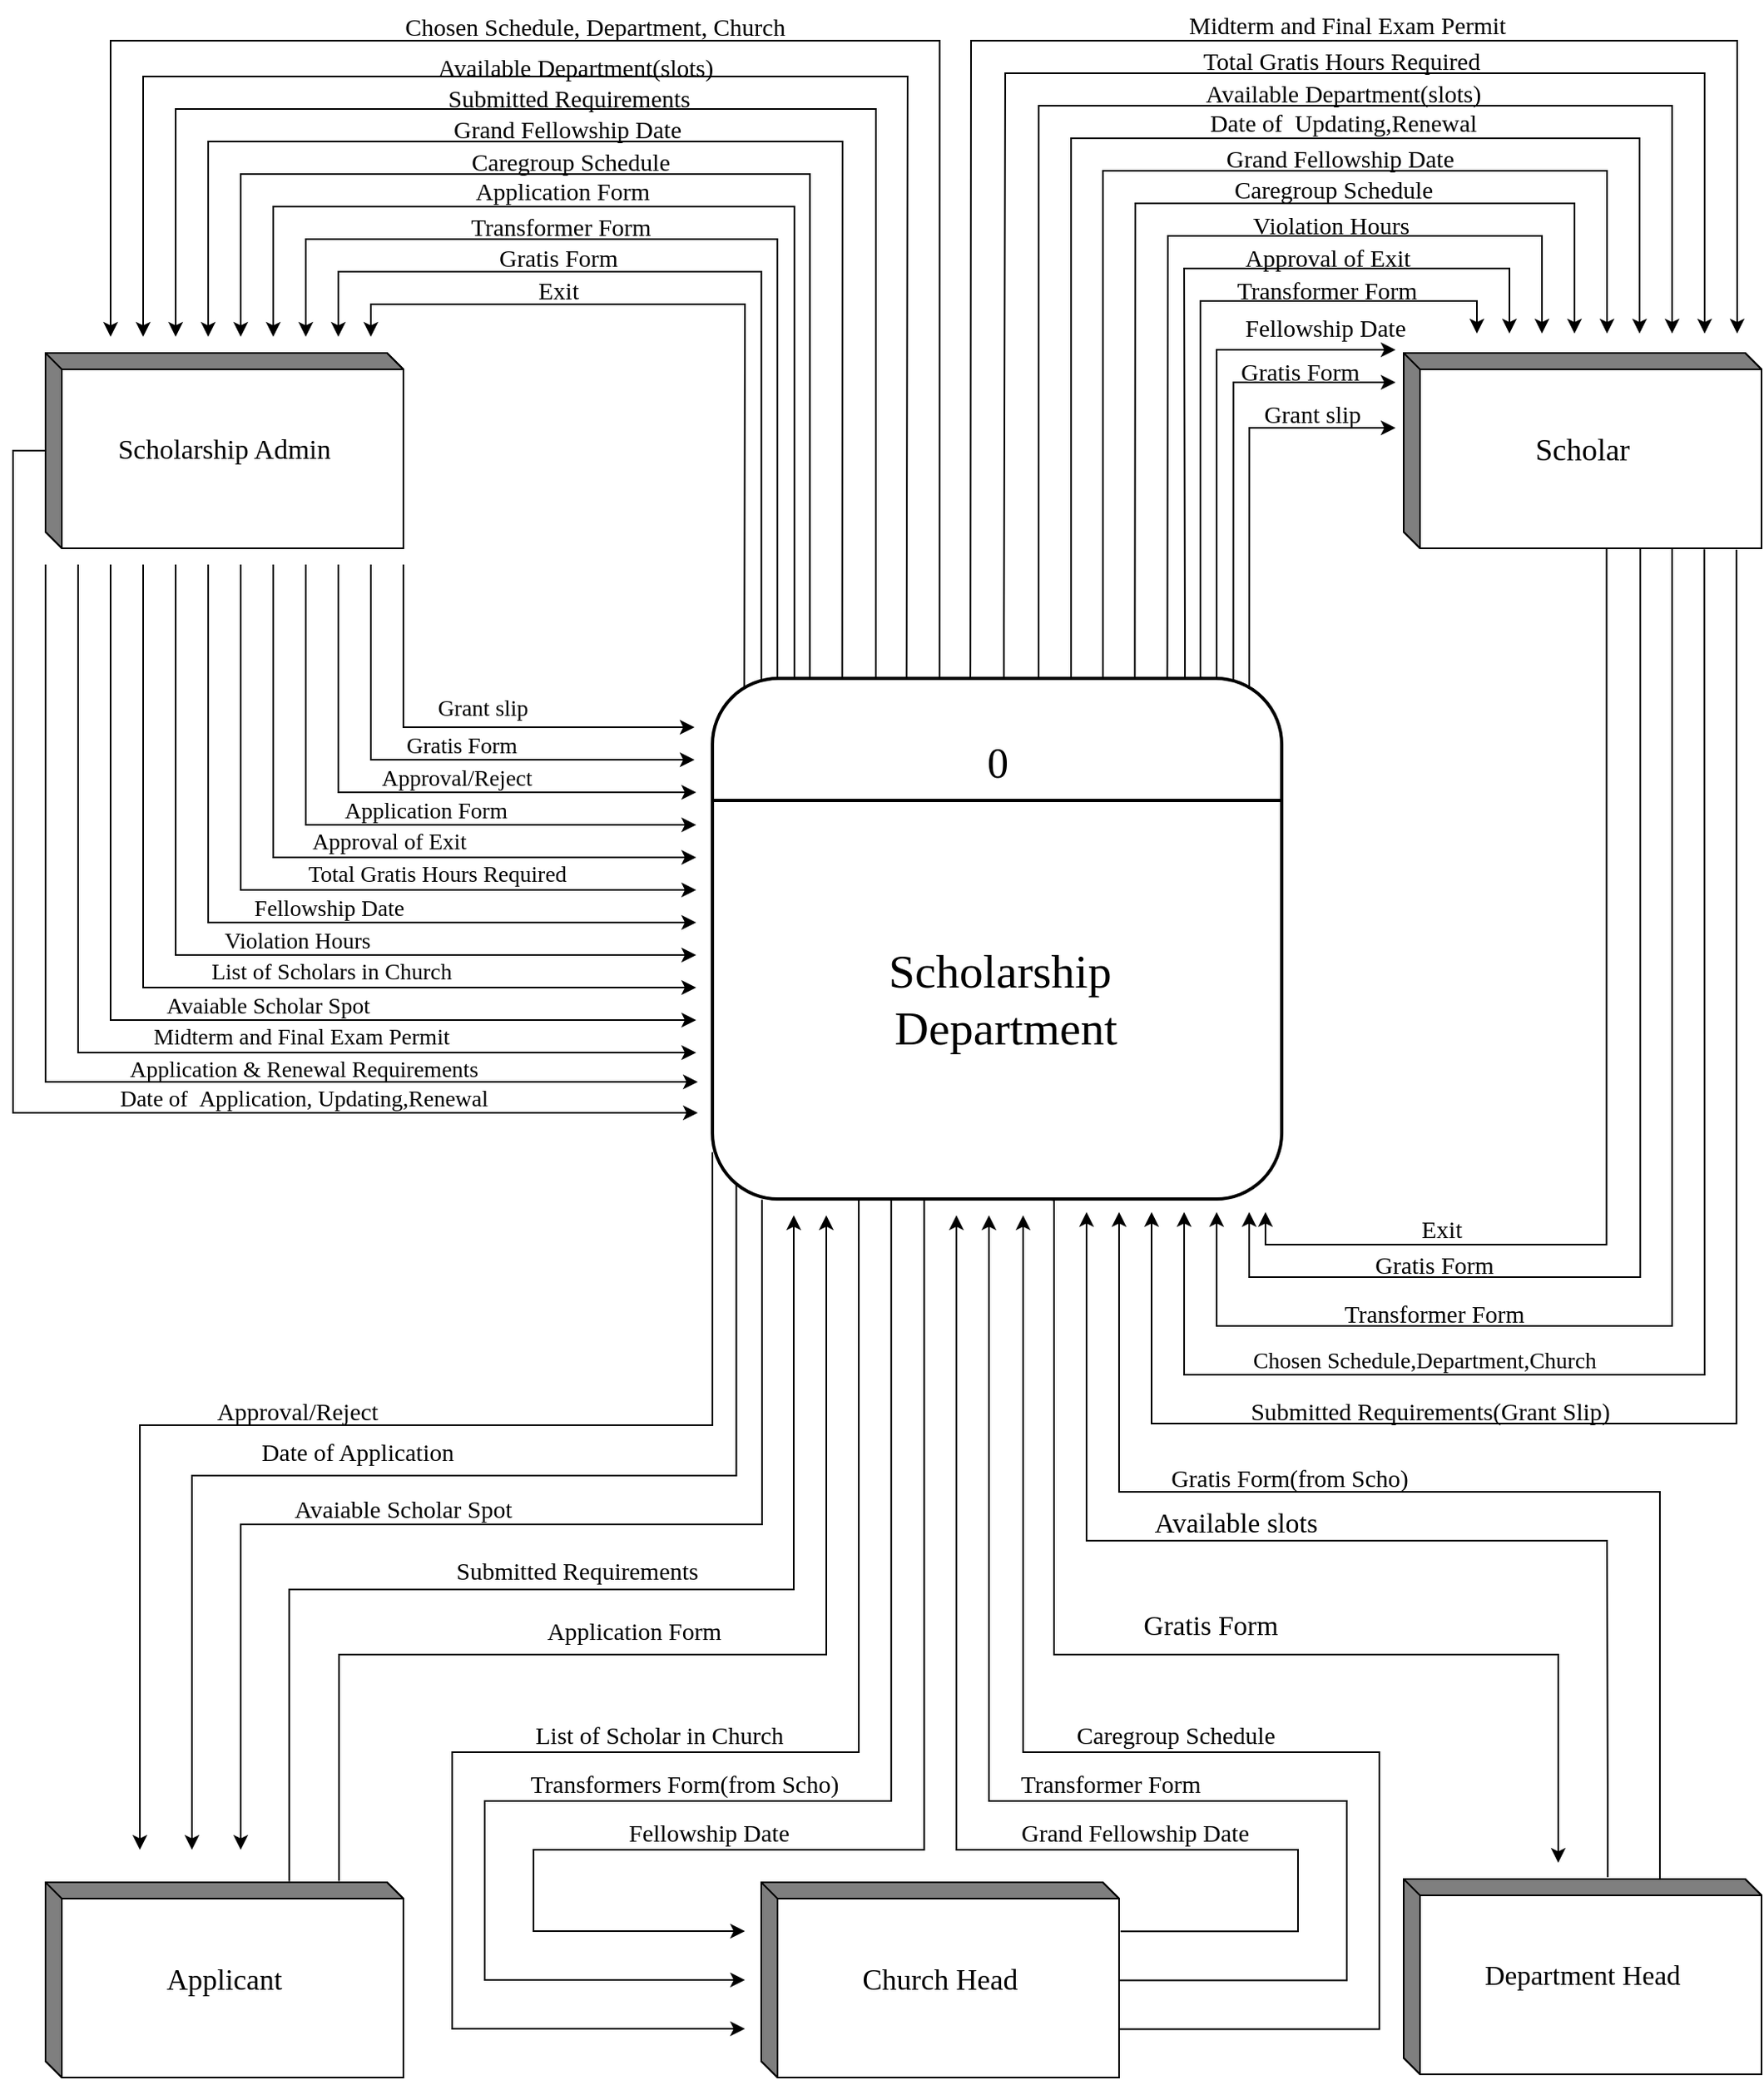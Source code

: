 <mxfile version="27.0.2">
  <diagram name="Page-1" id="X2NANwzeCgB477n49Xk3">
    <mxGraphModel dx="4074" dy="2254" grid="1" gridSize="10" guides="1" tooltips="1" connect="1" arrows="1" fold="1" page="1" pageScale="1" pageWidth="1100" pageHeight="1700" math="0" shadow="0">
      <root>
        <mxCell id="0" />
        <mxCell id="1" parent="0" />
        <mxCell id="cpZvpaiMkGfKeW16TDsk-1" style="edgeStyle=orthogonalEdgeStyle;rounded=0;orthogonalLoop=1;jettySize=auto;html=1;fontFamily=Lucida Console;fontSize=15;" edge="1" parent="1">
          <mxGeometry relative="1" as="geometry">
            <mxPoint x="200" y="512" as="sourcePoint" />
            <mxPoint x="440" y="672" as="targetPoint" />
            <Array as="points">
              <mxPoint x="200" y="512" />
              <mxPoint x="200" y="672" />
            </Array>
          </mxGeometry>
        </mxCell>
        <mxCell id="cpZvpaiMkGfKeW16TDsk-2" style="edgeStyle=orthogonalEdgeStyle;rounded=0;orthogonalLoop=1;jettySize=auto;html=1;fontFamily=Lucida Console;fontSize=15;" edge="1" parent="1">
          <mxGeometry relative="1" as="geometry">
            <mxPoint x="180" y="512" as="sourcePoint" />
            <mxPoint x="440" y="692" as="targetPoint" />
            <Array as="points">
              <mxPoint x="180" y="512" />
              <mxPoint x="180" y="692" />
            </Array>
          </mxGeometry>
        </mxCell>
        <mxCell id="cpZvpaiMkGfKeW16TDsk-3" style="edgeStyle=orthogonalEdgeStyle;rounded=0;orthogonalLoop=1;jettySize=auto;html=1;fontFamily=Lucida Console;fontSize=15;" edge="1" parent="1">
          <mxGeometry relative="1" as="geometry">
            <mxPoint x="440" y="712" as="targetPoint" />
            <mxPoint x="160" y="512" as="sourcePoint" />
            <Array as="points">
              <mxPoint x="160" y="512" />
              <mxPoint x="160" y="712" />
            </Array>
          </mxGeometry>
        </mxCell>
        <mxCell id="JOxilnPETZQHRf7ONT-L-1" value="&lt;font style=&quot;font-size: 17px;&quot;&gt;Scholarship Admin&lt;/font&gt;" style="html=1;dashed=0;whiteSpace=wrap;shape=mxgraph.dfd.externalEntity;fontFamily=Lucida Console;fontSize=15;" parent="1" vertex="1">
          <mxGeometry x="40" y="382" width="220" height="120" as="geometry" />
        </mxCell>
        <mxCell id="cpZvpaiMkGfKeW16TDsk-21" style="edgeStyle=orthogonalEdgeStyle;rounded=0;orthogonalLoop=1;jettySize=auto;html=1;exitX=0.056;exitY=0.024;exitDx=0;exitDy=0;fontFamily=Lucida Console;fontSize=15;exitPerimeter=0;" edge="1" parent="1" source="cpZvpaiMkGfKeW16TDsk-128">
          <mxGeometry relative="1" as="geometry">
            <mxPoint x="240" y="372" as="targetPoint" />
            <mxPoint x="480.36" y="606.232" as="sourcePoint" />
            <Array as="points">
              <mxPoint x="470" y="582" />
              <mxPoint x="470" y="582" />
              <mxPoint x="470" y="352" />
              <mxPoint x="240" y="352" />
            </Array>
          </mxGeometry>
        </mxCell>
        <mxCell id="cpZvpaiMkGfKeW16TDsk-96" style="edgeStyle=orthogonalEdgeStyle;rounded=0;orthogonalLoop=1;jettySize=auto;html=1;fontFamily=Lucida Console;fontSize=15;exitX=0.943;exitY=0.025;exitDx=0;exitDy=0;exitPerimeter=0;" edge="1" parent="1" source="cpZvpaiMkGfKeW16TDsk-128">
          <mxGeometry relative="1" as="geometry">
            <mxPoint x="870" y="428" as="targetPoint" />
            <mxPoint x="780" y="560" as="sourcePoint" />
            <Array as="points">
              <mxPoint x="780" y="428" />
            </Array>
          </mxGeometry>
        </mxCell>
        <mxCell id="cpZvpaiMkGfKeW16TDsk-110" style="edgeStyle=orthogonalEdgeStyle;rounded=0;orthogonalLoop=1;jettySize=auto;html=1;fontFamily=Lucida Console;fontSize=15;exitX=0.661;exitY=1;exitDx=0;exitDy=0;exitPerimeter=0;" edge="1" parent="1" source="JOxilnPETZQHRf7ONT-L-7">
          <mxGeometry relative="1" as="geometry">
            <mxPoint x="780" y="910" as="targetPoint" />
            <mxPoint x="1020" y="510" as="sourcePoint" />
            <Array as="points">
              <mxPoint x="1020" y="950" />
              <mxPoint x="780" y="950" />
            </Array>
          </mxGeometry>
        </mxCell>
        <mxCell id="JOxilnPETZQHRf7ONT-L-7" value="&lt;font style=&quot;font-size: 19px;&quot;&gt;Scholar&lt;/font&gt;" style="html=1;dashed=0;whiteSpace=wrap;shape=mxgraph.dfd.externalEntity;fontFamily=Lucida Console;fontSize=15;" parent="1" vertex="1">
          <mxGeometry x="875" y="382" width="220" height="120" as="geometry" />
        </mxCell>
        <mxCell id="cpZvpaiMkGfKeW16TDsk-94" style="edgeStyle=orthogonalEdgeStyle;rounded=0;orthogonalLoop=1;jettySize=auto;html=1;fontFamily=Lucida Console;fontSize=15;exitX=0.57;exitY=-0.009;exitDx=0;exitDy=0;exitPerimeter=0;" edge="1" parent="1" source="JOxilnPETZQHRf7ONT-L-8">
          <mxGeometry relative="1" as="geometry">
            <mxPoint x="680" y="910" as="targetPoint" />
            <mxPoint x="960" y="1262" as="sourcePoint" />
            <Array as="points">
              <mxPoint x="1000" y="1262" />
              <mxPoint x="1000" y="1262" />
              <mxPoint x="1000" y="1112" />
              <mxPoint x="680" y="1112" />
            </Array>
          </mxGeometry>
        </mxCell>
        <mxCell id="JOxilnPETZQHRf7ONT-L-8" value="&lt;font style=&quot;font-size: 17px;&quot;&gt;Department&amp;nbsp;&lt;span style=&quot;background-color: transparent; color: light-dark(rgb(0, 0, 0), rgb(255, 255, 255));&quot;&gt;Head&lt;/span&gt;&lt;/font&gt;" style="html=1;dashed=0;whiteSpace=wrap;shape=mxgraph.dfd.externalEntity;fontFamily=Lucida Console;fontSize=15;" parent="1" vertex="1">
          <mxGeometry x="875" y="1320" width="220" height="120" as="geometry" />
        </mxCell>
        <mxCell id="cpZvpaiMkGfKeW16TDsk-40" style="edgeStyle=orthogonalEdgeStyle;rounded=0;orthogonalLoop=1;jettySize=auto;html=1;fontFamily=Lucida Console;fontSize=15;exitX=1.004;exitY=0.251;exitDx=0;exitDy=0;exitPerimeter=0;" edge="1" parent="1" source="JOxilnPETZQHRf7ONT-L-9">
          <mxGeometry relative="1" as="geometry">
            <mxPoint x="600" y="912" as="targetPoint" />
            <mxPoint x="720" y="1352" as="sourcePoint" />
            <Array as="points">
              <mxPoint x="810" y="1352" />
              <mxPoint x="810" y="1302" />
              <mxPoint x="600" y="1302" />
            </Array>
          </mxGeometry>
        </mxCell>
        <mxCell id="JOxilnPETZQHRf7ONT-L-9" value="&lt;font style=&quot;font-size: 18px;&quot;&gt;Church Head&lt;/font&gt;" style="html=1;dashed=0;whiteSpace=wrap;shape=mxgraph.dfd.externalEntity;fontFamily=Lucida Console;fontSize=15;" parent="1" vertex="1">
          <mxGeometry x="480" y="1322" width="220" height="120" as="geometry" />
        </mxCell>
        <mxCell id="cpZvpaiMkGfKeW16TDsk-26" style="edgeStyle=orthogonalEdgeStyle;rounded=0;orthogonalLoop=1;jettySize=auto;html=1;fontFamily=Lucida Console;fontSize=15;exitX=0.681;exitY=-0.005;exitDx=0;exitDy=0;exitPerimeter=0;" edge="1" parent="1" source="JOxilnPETZQHRf7ONT-L-10">
          <mxGeometry relative="1" as="geometry">
            <mxPoint x="500" y="912" as="targetPoint" />
            <mxPoint x="190" y="1302" as="sourcePoint" />
            <Array as="points">
              <mxPoint x="190" y="1142" />
              <mxPoint x="500" y="1142" />
            </Array>
          </mxGeometry>
        </mxCell>
        <mxCell id="JOxilnPETZQHRf7ONT-L-10" value="&lt;font style=&quot;font-size: 18px;&quot;&gt;Applicant&lt;/font&gt;" style="html=1;dashed=0;whiteSpace=wrap;shape=mxgraph.dfd.externalEntity;fontFamily=Lucida Console;fontSize=15;" parent="1" vertex="1">
          <mxGeometry x="40" y="1322" width="220" height="120" as="geometry" />
        </mxCell>
        <mxCell id="cpZvpaiMkGfKeW16TDsk-6" style="edgeStyle=orthogonalEdgeStyle;rounded=0;orthogonalLoop=1;jettySize=auto;html=1;fontFamily=Lucida Console;fontSize=15;" edge="1" parent="1">
          <mxGeometry relative="1" as="geometry">
            <mxPoint x="440" y="732" as="targetPoint" />
            <mxPoint x="140" y="512" as="sourcePoint" />
            <Array as="points">
              <mxPoint x="140" y="732" />
            </Array>
          </mxGeometry>
        </mxCell>
        <mxCell id="cpZvpaiMkGfKeW16TDsk-7" style="edgeStyle=orthogonalEdgeStyle;rounded=0;orthogonalLoop=1;jettySize=auto;html=1;fontFamily=Lucida Console;fontSize=15;" edge="1" parent="1">
          <mxGeometry relative="1" as="geometry">
            <mxPoint x="440" y="752" as="targetPoint" />
            <mxPoint x="120" y="512" as="sourcePoint" />
            <Array as="points">
              <mxPoint x="120" y="752" />
            </Array>
          </mxGeometry>
        </mxCell>
        <mxCell id="cpZvpaiMkGfKeW16TDsk-8" style="edgeStyle=orthogonalEdgeStyle;rounded=0;orthogonalLoop=1;jettySize=auto;html=1;fontFamily=Lucida Console;fontSize=15;" edge="1" parent="1">
          <mxGeometry relative="1" as="geometry">
            <mxPoint x="440" y="772" as="targetPoint" />
            <mxPoint x="100" y="512" as="sourcePoint" />
            <Array as="points">
              <mxPoint x="100" y="772" />
            </Array>
          </mxGeometry>
        </mxCell>
        <mxCell id="cpZvpaiMkGfKeW16TDsk-9" style="edgeStyle=orthogonalEdgeStyle;rounded=0;orthogonalLoop=1;jettySize=auto;html=1;fontFamily=Lucida Console;fontSize=15;" edge="1" parent="1">
          <mxGeometry relative="1" as="geometry">
            <mxPoint x="440" y="792" as="targetPoint" />
            <mxPoint x="80" y="512" as="sourcePoint" />
            <Array as="points">
              <mxPoint x="80" y="792" />
            </Array>
          </mxGeometry>
        </mxCell>
        <mxCell id="cpZvpaiMkGfKeW16TDsk-10" style="edgeStyle=orthogonalEdgeStyle;rounded=0;orthogonalLoop=1;jettySize=auto;html=1;fontFamily=Lucida Console;fontSize=15;" edge="1" parent="1">
          <mxGeometry relative="1" as="geometry">
            <mxPoint x="440" y="812" as="targetPoint" />
            <mxPoint x="60" y="512" as="sourcePoint" />
            <Array as="points">
              <mxPoint x="60" y="812" />
            </Array>
          </mxGeometry>
        </mxCell>
        <mxCell id="cpZvpaiMkGfKeW16TDsk-11" value="Avaiable Scholar Spot" style="text;html=1;align=center;verticalAlign=middle;whiteSpace=wrap;rounded=0;fontFamily=Lucida Console;fontSize=14;" vertex="1" parent="1">
          <mxGeometry x="72" y="769" width="210" height="30" as="geometry" />
        </mxCell>
        <mxCell id="cpZvpaiMkGfKeW16TDsk-12" value="Application Form" style="text;html=1;align=center;verticalAlign=middle;whiteSpace=wrap;rounded=0;fontFamily=Lucida Console;fontSize=14;" vertex="1" parent="1">
          <mxGeometry x="194" y="649" width="160" height="30" as="geometry" />
        </mxCell>
        <mxCell id="cpZvpaiMkGfKeW16TDsk-13" value="&lt;span class=&quot;_fadeIn_m1hgl_8&quot;&gt;Application &amp;amp; &lt;/span&gt;&lt;span class=&quot;_fadeIn_m1hgl_8&quot;&gt;Renewal &lt;/span&gt;&lt;span class=&quot;_fadeIn_m1hgl_8&quot;&gt;Requirements&lt;/span&gt;" style="text;html=1;align=center;verticalAlign=middle;whiteSpace=wrap;rounded=0;fontFamily=Lucida Console;fontSize=14;" vertex="1" parent="1">
          <mxGeometry x="44" y="808" width="310" height="30" as="geometry" />
        </mxCell>
        <mxCell id="cpZvpaiMkGfKeW16TDsk-14" value="&lt;span class=&quot;_fadeIn_m1hgl_8&quot;&gt;Total Gratis&amp;nbsp;&lt;/span&gt;&lt;span class=&quot;_fadeIn_m1hgl_8&quot;&gt;Hours &lt;/span&gt;&lt;span class=&quot;_fadeIn_m1hgl_8&quot;&gt;Required&lt;/span&gt;" style="text;html=1;align=center;verticalAlign=middle;whiteSpace=wrap;rounded=0;fontFamily=Lucida Console;fontSize=14;" vertex="1" parent="1">
          <mxGeometry x="136" y="688" width="290" height="30" as="geometry" />
        </mxCell>
        <mxCell id="cpZvpaiMkGfKeW16TDsk-15" value="Grant slip" style="text;html=1;align=center;verticalAlign=middle;whiteSpace=wrap;rounded=0;fontFamily=Lucida Console;fontSize=14;" vertex="1" parent="1">
          <mxGeometry x="254" y="586" width="110" height="30" as="geometry" />
        </mxCell>
        <mxCell id="cpZvpaiMkGfKeW16TDsk-16" value="Date of&amp;nbsp;&amp;nbsp;Application, Updating,Renewal" style="text;html=1;align=center;verticalAlign=middle;whiteSpace=wrap;rounded=0;fontFamily=Lucida Console;fontSize=14;" vertex="1" parent="1">
          <mxGeometry x="19" y="826" width="360" height="30" as="geometry" />
        </mxCell>
        <mxCell id="cpZvpaiMkGfKeW16TDsk-17" value="Fellowship Date" style="text;html=1;align=center;verticalAlign=middle;whiteSpace=wrap;rounded=0;fontFamily=Lucida Console;fontSize=14;" vertex="1" parent="1">
          <mxGeometry x="136" y="709" width="157" height="30" as="geometry" />
        </mxCell>
        <mxCell id="cpZvpaiMkGfKeW16TDsk-18" value="Violation Hours" style="text;html=1;align=center;verticalAlign=middle;whiteSpace=wrap;rounded=0;fontFamily=Lucida Console;fontSize=14;" vertex="1" parent="1">
          <mxGeometry x="115" y="729" width="160" height="30" as="geometry" />
        </mxCell>
        <mxCell id="cpZvpaiMkGfKeW16TDsk-19" value="Approval/Reject" style="text;html=1;align=center;verticalAlign=middle;whiteSpace=wrap;rounded=0;fontFamily=Lucida Console;fontSize=14;" vertex="1" parent="1">
          <mxGeometry x="247.5" y="629" width="90" height="30" as="geometry" />
        </mxCell>
        <mxCell id="cpZvpaiMkGfKeW16TDsk-20" style="edgeStyle=orthogonalEdgeStyle;rounded=0;orthogonalLoop=1;jettySize=auto;html=1;fontFamily=Lucida Console;fontSize=15;" edge="1" parent="1">
          <mxGeometry relative="1" as="geometry">
            <mxPoint x="441" y="830" as="targetPoint" />
            <mxPoint x="40" y="512" as="sourcePoint" />
            <Array as="points">
              <mxPoint x="40" y="830" />
            </Array>
          </mxGeometry>
        </mxCell>
        <mxCell id="cpZvpaiMkGfKeW16TDsk-22" style="edgeStyle=orthogonalEdgeStyle;rounded=0;orthogonalLoop=1;jettySize=auto;html=1;fontFamily=Lucida Console;fontSize=15;exitX=0.042;exitY=0.973;exitDx=0;exitDy=0;exitPerimeter=0;" edge="1" parent="1" source="cpZvpaiMkGfKeW16TDsk-128">
          <mxGeometry relative="1" as="geometry">
            <mxPoint x="465" y="912" as="sourcePoint" />
            <mxPoint x="130" y="1302" as="targetPoint" />
            <Array as="points">
              <mxPoint x="465" y="1072" />
              <mxPoint x="130" y="1072" />
            </Array>
          </mxGeometry>
        </mxCell>
        <mxCell id="cpZvpaiMkGfKeW16TDsk-23" style="edgeStyle=orthogonalEdgeStyle;rounded=0;orthogonalLoop=1;jettySize=auto;html=1;fontFamily=Lucida Console;fontSize=15;exitX=0;exitY=0.91;exitDx=0;exitDy=0;exitPerimeter=0;" edge="1" parent="1" source="cpZvpaiMkGfKeW16TDsk-128">
          <mxGeometry relative="1" as="geometry">
            <mxPoint x="450" y="912" as="sourcePoint" />
            <mxPoint x="98" y="1302" as="targetPoint" />
            <Array as="points">
              <mxPoint x="450" y="1041" />
              <mxPoint x="98" y="1041" />
            </Array>
          </mxGeometry>
        </mxCell>
        <mxCell id="cpZvpaiMkGfKeW16TDsk-24" value="Approval/Reject" style="text;html=1;align=center;verticalAlign=middle;whiteSpace=wrap;rounded=0;fontFamily=Lucida Console;fontSize=15;" vertex="1" parent="1">
          <mxGeometry x="150" y="1017" width="90" height="30" as="geometry" />
        </mxCell>
        <mxCell id="cpZvpaiMkGfKeW16TDsk-25" value="Avaiable Scholar Spot" style="text;html=1;align=center;verticalAlign=middle;whiteSpace=wrap;rounded=0;fontFamily=Lucida Console;fontSize=15;" vertex="1" parent="1">
          <mxGeometry x="160" y="1077" width="200" height="30" as="geometry" />
        </mxCell>
        <mxCell id="cpZvpaiMkGfKeW16TDsk-27" style="edgeStyle=orthogonalEdgeStyle;rounded=0;orthogonalLoop=1;jettySize=auto;html=1;fontFamily=Lucida Console;fontSize=15;exitX=0.82;exitY=-0.006;exitDx=0;exitDy=0;exitPerimeter=0;" edge="1" parent="1" source="JOxilnPETZQHRf7ONT-L-10">
          <mxGeometry relative="1" as="geometry">
            <mxPoint x="520" y="912" as="targetPoint" />
            <mxPoint x="220" y="1300" as="sourcePoint" />
            <Array as="points">
              <mxPoint x="220" y="1182" />
              <mxPoint x="520" y="1182" />
            </Array>
          </mxGeometry>
        </mxCell>
        <mxCell id="cpZvpaiMkGfKeW16TDsk-28" value="Submitted Requirements" style="text;html=1;align=center;verticalAlign=middle;whiteSpace=wrap;rounded=0;fontFamily=Lucida Console;fontSize=15;" vertex="1" parent="1">
          <mxGeometry x="254" y="1115" width="226" height="30" as="geometry" />
        </mxCell>
        <mxCell id="cpZvpaiMkGfKeW16TDsk-29" value="Application Form" style="text;html=1;align=center;verticalAlign=middle;whiteSpace=wrap;rounded=0;fontFamily=Lucida Console;fontSize=15;" vertex="1" parent="1">
          <mxGeometry x="317" y="1152" width="170" height="30" as="geometry" />
        </mxCell>
        <mxCell id="cpZvpaiMkGfKeW16TDsk-30" value="Submitted Requirements" style="text;html=1;align=center;verticalAlign=middle;whiteSpace=wrap;rounded=0;fontFamily=Lucida Console;fontSize=15;" vertex="1" parent="1">
          <mxGeometry x="222" y="210" width="280" height="30" as="geometry" />
        </mxCell>
        <mxCell id="cpZvpaiMkGfKeW16TDsk-31" style="edgeStyle=orthogonalEdgeStyle;rounded=0;orthogonalLoop=1;jettySize=auto;html=1;fontFamily=Lucida Console;fontSize=15;" edge="1" parent="1" source="JOxilnPETZQHRf7ONT-L-1">
          <mxGeometry relative="1" as="geometry">
            <mxPoint x="441" y="849" as="targetPoint" />
            <mxPoint x="90" y="513" as="sourcePoint" />
            <Array as="points">
              <mxPoint x="20" y="442" />
              <mxPoint x="20" y="849" />
            </Array>
          </mxGeometry>
        </mxCell>
        <mxCell id="cpZvpaiMkGfKeW16TDsk-32" value="List of Scholars in Church" style="text;html=1;align=center;verticalAlign=middle;whiteSpace=wrap;rounded=0;fontFamily=Lucida Console;fontSize=14;" vertex="1" parent="1">
          <mxGeometry x="86" y="748" width="260" height="30" as="geometry" />
        </mxCell>
        <mxCell id="cpZvpaiMkGfKeW16TDsk-34" style="edgeStyle=orthogonalEdgeStyle;rounded=0;orthogonalLoop=1;jettySize=auto;html=1;fontFamily=Lucida Console;fontSize=15;exitX=0.372;exitY=1.001;exitDx=0;exitDy=0;exitPerimeter=0;" edge="1" parent="1" source="cpZvpaiMkGfKeW16TDsk-128">
          <mxGeometry relative="1" as="geometry">
            <mxPoint x="580" y="912" as="sourcePoint" />
            <mxPoint x="470" y="1352" as="targetPoint" />
            <Array as="points">
              <mxPoint x="580" y="1302" />
              <mxPoint x="340" y="1302" />
              <mxPoint x="340" y="1352" />
            </Array>
          </mxGeometry>
        </mxCell>
        <mxCell id="cpZvpaiMkGfKeW16TDsk-35" style="edgeStyle=orthogonalEdgeStyle;rounded=0;orthogonalLoop=1;jettySize=auto;html=1;fontFamily=Lucida Console;fontSize=15;exitX=0.314;exitY=1.002;exitDx=0;exitDy=0;exitPerimeter=0;" edge="1" parent="1" source="cpZvpaiMkGfKeW16TDsk-128">
          <mxGeometry relative="1" as="geometry">
            <mxPoint x="560" y="912" as="sourcePoint" />
            <mxPoint x="470" y="1382" as="targetPoint" />
            <Array as="points">
              <mxPoint x="560" y="1272" />
              <mxPoint x="310" y="1272" />
              <mxPoint x="310" y="1382" />
            </Array>
          </mxGeometry>
        </mxCell>
        <mxCell id="cpZvpaiMkGfKeW16TDsk-36" value="List of Scholar in Church" style="text;html=1;align=center;verticalAlign=middle;whiteSpace=wrap;rounded=0;fontFamily=Lucida Console;fontSize=15;" vertex="1" parent="1">
          <mxGeometry x="297" y="1216" width="241" height="30" as="geometry" />
        </mxCell>
        <mxCell id="cpZvpaiMkGfKeW16TDsk-37" value="Fellowship Date" style="text;html=1;align=center;verticalAlign=middle;whiteSpace=wrap;rounded=0;fontFamily=Lucida Console;fontSize=15;" vertex="1" parent="1">
          <mxGeometry x="373" y="1276" width="150" height="30" as="geometry" />
        </mxCell>
        <mxCell id="cpZvpaiMkGfKeW16TDsk-38" style="edgeStyle=orthogonalEdgeStyle;rounded=0;orthogonalLoop=1;jettySize=auto;html=1;fontFamily=Lucida Console;fontSize=15;exitX=0.257;exitY=1.001;exitDx=0;exitDy=0;exitPerimeter=0;" edge="1" parent="1" source="cpZvpaiMkGfKeW16TDsk-128">
          <mxGeometry relative="1" as="geometry">
            <mxPoint x="540" y="912" as="sourcePoint" />
            <mxPoint x="470" y="1412" as="targetPoint" />
            <Array as="points">
              <mxPoint x="540" y="1242" />
              <mxPoint x="290" y="1242" />
              <mxPoint x="290" y="1412" />
            </Array>
          </mxGeometry>
        </mxCell>
        <mxCell id="cpZvpaiMkGfKeW16TDsk-39" value="Transformers Form(from Scho)" style="text;html=1;align=center;verticalAlign=middle;whiteSpace=wrap;rounded=0;fontFamily=Lucida Console;fontSize=15;" vertex="1" parent="1">
          <mxGeometry x="296" y="1246" width="273.5" height="30" as="geometry" />
        </mxCell>
        <mxCell id="cpZvpaiMkGfKeW16TDsk-41" value="Caregroup Schedule" style="text;html=1;align=center;verticalAlign=middle;whiteSpace=wrap;rounded=0;fontFamily=Lucida Console;fontSize=15;" vertex="1" parent="1">
          <mxGeometry x="650" y="1216" width="170" height="30" as="geometry" />
        </mxCell>
        <mxCell id="cpZvpaiMkGfKeW16TDsk-42" style="edgeStyle=orthogonalEdgeStyle;rounded=0;orthogonalLoop=1;jettySize=auto;html=1;fontFamily=Lucida Console;fontSize=15;exitX=0.999;exitY=0.502;exitDx=0;exitDy=0;exitPerimeter=0;" edge="1" parent="1" source="JOxilnPETZQHRf7ONT-L-9">
          <mxGeometry relative="1" as="geometry">
            <mxPoint x="620" y="912" as="targetPoint" />
            <mxPoint x="720" y="1382" as="sourcePoint" />
            <Array as="points">
              <mxPoint x="840" y="1382" />
              <mxPoint x="840" y="1272" />
              <mxPoint x="620" y="1272" />
            </Array>
          </mxGeometry>
        </mxCell>
        <mxCell id="cpZvpaiMkGfKeW16TDsk-43" style="edgeStyle=orthogonalEdgeStyle;rounded=0;orthogonalLoop=1;jettySize=auto;html=1;fontFamily=Lucida Console;fontSize=15;exitX=1.002;exitY=0.752;exitDx=0;exitDy=0;exitPerimeter=0;" edge="1" parent="1" source="JOxilnPETZQHRf7ONT-L-9">
          <mxGeometry relative="1" as="geometry">
            <mxPoint x="641" y="912" as="targetPoint" />
            <mxPoint x="720" y="1412" as="sourcePoint" />
            <Array as="points">
              <mxPoint x="860" y="1412" />
              <mxPoint x="860" y="1242" />
              <mxPoint x="641" y="1242" />
            </Array>
          </mxGeometry>
        </mxCell>
        <mxCell id="cpZvpaiMkGfKeW16TDsk-44" value="Grand Fellowship Date" style="text;html=1;align=center;verticalAlign=middle;whiteSpace=wrap;rounded=0;fontFamily=Lucida Console;fontSize=15;" vertex="1" parent="1">
          <mxGeometry x="600" y="1276" width="220" height="30" as="geometry" />
        </mxCell>
        <mxCell id="cpZvpaiMkGfKeW16TDsk-45" value="Transformer Form" style="text;html=1;align=center;verticalAlign=middle;whiteSpace=wrap;rounded=0;fontFamily=Lucida Console;fontSize=15;" vertex="1" parent="1">
          <mxGeometry x="620" y="1246" width="150" height="30" as="geometry" />
        </mxCell>
        <mxCell id="cpZvpaiMkGfKeW16TDsk-48" style="edgeStyle=orthogonalEdgeStyle;rounded=0;orthogonalLoop=1;jettySize=auto;html=1;fontFamily=Lucida Console;fontSize=15;exitX=0.086;exitY=0.002;exitDx=0;exitDy=0;exitPerimeter=0;" edge="1" parent="1" source="cpZvpaiMkGfKeW16TDsk-128">
          <mxGeometry relative="1" as="geometry">
            <mxPoint x="220" y="372" as="targetPoint" />
            <mxPoint x="489.33" y="605.232" as="sourcePoint" />
            <Array as="points">
              <mxPoint x="480" y="332" />
              <mxPoint x="220" y="332" />
            </Array>
          </mxGeometry>
        </mxCell>
        <mxCell id="cpZvpaiMkGfKeW16TDsk-49" style="edgeStyle=orthogonalEdgeStyle;rounded=0;orthogonalLoop=1;jettySize=auto;html=1;fontFamily=Lucida Console;fontSize=15;exitX=0.114;exitY=0.001;exitDx=0;exitDy=0;exitPerimeter=0;" edge="1" parent="1" source="cpZvpaiMkGfKeW16TDsk-128">
          <mxGeometry relative="1" as="geometry">
            <mxPoint x="200" y="372" as="targetPoint" />
            <mxPoint x="490" y="572" as="sourcePoint" />
            <Array as="points">
              <mxPoint x="490" y="312" />
              <mxPoint x="200" y="312" />
            </Array>
          </mxGeometry>
        </mxCell>
        <mxCell id="cpZvpaiMkGfKeW16TDsk-50" value="Grand Fellowship Date" style="text;html=1;align=center;verticalAlign=middle;whiteSpace=wrap;rounded=0;fontFamily=Lucida Console;fontSize=15;" vertex="1" parent="1">
          <mxGeometry x="264" y="229" width="194" height="30" as="geometry" />
        </mxCell>
        <mxCell id="cpZvpaiMkGfKeW16TDsk-52" value="Caregroup Schedule" style="text;html=1;align=center;verticalAlign=middle;whiteSpace=wrap;rounded=0;fontFamily=Lucida Console;fontSize=15;" vertex="1" parent="1">
          <mxGeometry x="275" y="249" width="176" height="30" as="geometry" />
        </mxCell>
        <mxCell id="cpZvpaiMkGfKeW16TDsk-53" value="Caregroup Schedule" style="text;html=1;align=center;verticalAlign=middle;whiteSpace=wrap;rounded=0;fontFamily=Lucida Console;fontSize=15;" vertex="1" parent="1">
          <mxGeometry x="746.87" y="266" width="170" height="30" as="geometry" />
        </mxCell>
        <mxCell id="cpZvpaiMkGfKeW16TDsk-54" value="Grand Fellowship Date" style="text;html=1;align=center;verticalAlign=middle;whiteSpace=wrap;rounded=0;fontFamily=Lucida Console;fontSize=15;" vertex="1" parent="1">
          <mxGeometry x="736" y="247" width="200" height="30" as="geometry" />
        </mxCell>
        <mxCell id="cpZvpaiMkGfKeW16TDsk-55" value="Submitted Requirements(Grant Slip)" style="text;html=1;align=center;verticalAlign=middle;whiteSpace=wrap;rounded=0;fontFamily=Lucida Console;fontSize=15;" vertex="1" parent="1">
          <mxGeometry x="703" y="1017" width="377" height="30" as="geometry" />
        </mxCell>
        <mxCell id="cpZvpaiMkGfKeW16TDsk-56" value="Date of&amp;nbsp; Updating,Renewal" style="text;html=1;align=center;verticalAlign=middle;whiteSpace=wrap;rounded=0;fontFamily=Lucida Console;fontSize=15;" vertex="1" parent="1">
          <mxGeometry x="723" y="225" width="230" height="30" as="geometry" />
        </mxCell>
        <mxCell id="cpZvpaiMkGfKeW16TDsk-57" value="&lt;span class=&quot;_fadeIn_m1hgl_8&quot;&gt;Total Gratis&amp;nbsp;&lt;/span&gt;&lt;span class=&quot;_fadeIn_m1hgl_8&quot;&gt;Hours &lt;/span&gt;&lt;span class=&quot;_fadeIn_m1hgl_8&quot;&gt;Required&lt;/span&gt;" style="text;html=1;align=center;verticalAlign=middle;whiteSpace=wrap;rounded=0;fontFamily=Lucida Console;fontSize=15;" vertex="1" parent="1">
          <mxGeometry x="711.87" y="187" width="250" height="30" as="geometry" />
        </mxCell>
        <mxCell id="cpZvpaiMkGfKeW16TDsk-58" value="Fellowship Date" style="text;html=1;align=center;verticalAlign=middle;whiteSpace=wrap;rounded=0;fontFamily=Lucida Console;fontSize=15;" vertex="1" parent="1">
          <mxGeometry x="746.87" y="351" width="160" height="30" as="geometry" />
        </mxCell>
        <mxCell id="cpZvpaiMkGfKeW16TDsk-59" value="Violation Hours" style="text;html=1;align=center;verticalAlign=middle;whiteSpace=wrap;rounded=0;fontFamily=Lucida Console;fontSize=15;" vertex="1" parent="1">
          <mxGeometry x="757.87" y="288" width="145" height="30" as="geometry" />
        </mxCell>
        <mxCell id="cpZvpaiMkGfKeW16TDsk-60" value="Grant slip" style="text;html=1;align=center;verticalAlign=middle;whiteSpace=wrap;rounded=0;fontFamily=Lucida Console;fontSize=15;" vertex="1" parent="1">
          <mxGeometry x="764" y="404" width="110" height="30" as="geometry" />
        </mxCell>
        <mxCell id="cpZvpaiMkGfKeW16TDsk-61" value="Transformer Form" style="text;html=1;align=center;verticalAlign=middle;whiteSpace=wrap;rounded=0;fontFamily=Lucida Console;fontSize=15;" vertex="1" parent="1">
          <mxGeometry x="752.87" y="328" width="150" height="30" as="geometry" />
        </mxCell>
        <mxCell id="cpZvpaiMkGfKeW16TDsk-62" style="edgeStyle=orthogonalEdgeStyle;rounded=0;orthogonalLoop=1;jettySize=auto;html=1;fontFamily=Lucida Console;fontSize=15;" edge="1" parent="1">
          <mxGeometry relative="1" as="geometry">
            <mxPoint x="220" y="512" as="sourcePoint" />
            <mxPoint x="440" y="652" as="targetPoint" />
            <Array as="points">
              <mxPoint x="220" y="512" />
              <mxPoint x="220" y="652" />
            </Array>
          </mxGeometry>
        </mxCell>
        <mxCell id="cpZvpaiMkGfKeW16TDsk-63" value="Gratis Form" style="text;html=1;align=center;verticalAlign=middle;whiteSpace=wrap;rounded=0;fontFamily=Lucida Console;fontSize=14;" vertex="1" parent="1">
          <mxGeometry x="217.5" y="609" width="155.5" height="30" as="geometry" />
        </mxCell>
        <mxCell id="cpZvpaiMkGfKeW16TDsk-64" value="Gratis Form" style="text;html=1;align=center;verticalAlign=middle;whiteSpace=wrap;rounded=0;fontFamily=Lucida Console;fontSize=15;" vertex="1" parent="1">
          <mxGeometry x="754.0" y="378" width="115.25" height="30" as="geometry" />
        </mxCell>
        <mxCell id="cpZvpaiMkGfKeW16TDsk-65" value="Gratis Form" style="text;html=1;align=center;verticalAlign=middle;whiteSpace=wrap;rounded=0;fontFamily=Lucida Console;fontSize=15;" vertex="1" parent="1">
          <mxGeometry x="834" y="927" width="120" height="30" as="geometry" />
        </mxCell>
        <mxCell id="cpZvpaiMkGfKeW16TDsk-66" value="Transformer Form" style="text;html=1;align=center;verticalAlign=middle;whiteSpace=wrap;rounded=0;fontFamily=Lucida Console;fontSize=15;" vertex="1" parent="1">
          <mxGeometry x="819" y="957" width="150" height="30" as="geometry" />
        </mxCell>
        <mxCell id="cpZvpaiMkGfKeW16TDsk-67" value="Chosen Schedule,Department,Church" style="text;html=1;align=center;verticalAlign=middle;whiteSpace=wrap;rounded=0;fontFamily=Lucida Console;fontSize=14;" vertex="1" parent="1">
          <mxGeometry x="737" y="987" width="302.38" height="30" as="geometry" />
        </mxCell>
        <mxCell id="cpZvpaiMkGfKeW16TDsk-68" style="edgeStyle=orthogonalEdgeStyle;rounded=0;orthogonalLoop=1;jettySize=auto;html=1;fontFamily=Lucida Console;fontSize=15;exitX=0.087;exitY=1.001;exitDx=0;exitDy=0;exitPerimeter=0;" edge="1" parent="1" source="cpZvpaiMkGfKeW16TDsk-128">
          <mxGeometry relative="1" as="geometry">
            <mxPoint x="480" y="912" as="sourcePoint" />
            <mxPoint x="160" y="1302" as="targetPoint" />
            <Array as="points">
              <mxPoint x="481" y="1102" />
              <mxPoint x="160" y="1102" />
            </Array>
          </mxGeometry>
        </mxCell>
        <mxCell id="cpZvpaiMkGfKeW16TDsk-69" value="Date of Application" style="text;html=1;align=center;verticalAlign=middle;whiteSpace=wrap;rounded=0;fontFamily=Lucida Console;fontSize=15;" vertex="1" parent="1">
          <mxGeometry x="137" y="1042" width="190" height="30" as="geometry" />
        </mxCell>
        <mxCell id="cpZvpaiMkGfKeW16TDsk-70" value="Available Department(slots)" style="text;html=1;align=center;verticalAlign=middle;whiteSpace=wrap;rounded=0;fontFamily=Lucida Console;fontSize=15;" vertex="1" parent="1">
          <mxGeometry x="703" y="207" width="270" height="30" as="geometry" />
        </mxCell>
        <mxCell id="cpZvpaiMkGfKeW16TDsk-72" value="Available Department(slots)" style="text;html=1;align=center;verticalAlign=middle;whiteSpace=wrap;rounded=0;fontFamily=Lucida Console;fontSize=15;" vertex="1" parent="1">
          <mxGeometry x="215" y="191" width="302" height="30" as="geometry" />
        </mxCell>
        <mxCell id="cpZvpaiMkGfKeW16TDsk-73" value="Gratis Form" style="text;html=1;align=center;verticalAlign=middle;whiteSpace=wrap;rounded=0;fontFamily=Lucida Console;fontSize=15;" vertex="1" parent="1">
          <mxGeometry x="285" y="308" width="141" height="30" as="geometry" />
        </mxCell>
        <mxCell id="cpZvpaiMkGfKeW16TDsk-74" value="Chosen Schedule, Department, Church" style="text;html=1;align=center;verticalAlign=middle;whiteSpace=wrap;rounded=0;fontFamily=Lucida Console;fontSize=15;" vertex="1" parent="1">
          <mxGeometry x="218" y="166" width="320" height="30" as="geometry" />
        </mxCell>
        <mxCell id="cpZvpaiMkGfKeW16TDsk-75" value="Transformer Form" style="text;html=1;align=center;verticalAlign=middle;whiteSpace=wrap;rounded=0;fontFamily=Lucida Console;fontSize=15;" vertex="1" parent="1">
          <mxGeometry x="282" y="289" width="150" height="30" as="geometry" />
        </mxCell>
        <mxCell id="cpZvpaiMkGfKeW16TDsk-76" style="edgeStyle=orthogonalEdgeStyle;rounded=0;orthogonalLoop=1;jettySize=auto;html=1;fontFamily=Lucida Console;fontSize=15;" edge="1" parent="1">
          <mxGeometry relative="1" as="geometry">
            <mxPoint x="240" y="512" as="sourcePoint" />
            <mxPoint x="439" y="632" as="targetPoint" />
            <Array as="points">
              <mxPoint x="240" y="632" />
            </Array>
          </mxGeometry>
        </mxCell>
        <mxCell id="cpZvpaiMkGfKeW16TDsk-77" value="Midterm and Final Exam Permit" style="text;html=1;align=center;verticalAlign=middle;whiteSpace=wrap;rounded=0;fontFamily=Lucida Console;fontSize=14;" vertex="1" parent="1">
          <mxGeometry x="61.5" y="788" width="270.5" height="30" as="geometry" />
        </mxCell>
        <mxCell id="cpZvpaiMkGfKeW16TDsk-78" value="Midterm and Final Exam Permit" style="text;html=1;align=center;verticalAlign=middle;whiteSpace=wrap;rounded=0;fontFamily=Lucida Console;fontSize=15;" vertex="1" parent="1">
          <mxGeometry x="703" y="165" width="275.25" height="30" as="geometry" />
        </mxCell>
        <mxCell id="cpZvpaiMkGfKeW16TDsk-79" value="Exit" style="text;html=1;align=center;verticalAlign=middle;whiteSpace=wrap;rounded=0;fontFamily=Lucida Console;fontSize=15;" vertex="1" parent="1">
          <mxGeometry x="848" y="905" width="101" height="30" as="geometry" />
        </mxCell>
        <mxCell id="cpZvpaiMkGfKeW16TDsk-80" value="Exit" style="text;html=1;align=center;verticalAlign=middle;whiteSpace=wrap;rounded=0;fontFamily=Lucida Console;fontSize=15;" vertex="1" parent="1">
          <mxGeometry x="305" y="328" width="101" height="30" as="geometry" />
        </mxCell>
        <mxCell id="cpZvpaiMkGfKeW16TDsk-81" style="edgeStyle=orthogonalEdgeStyle;rounded=0;orthogonalLoop=1;jettySize=auto;html=1;fontFamily=Lucida Console;fontSize=15;exitX=0.144;exitY=-0.002;exitDx=0;exitDy=0;exitPerimeter=0;" edge="1" parent="1" source="cpZvpaiMkGfKeW16TDsk-128">
          <mxGeometry relative="1" as="geometry">
            <mxPoint x="180" y="372" as="targetPoint" />
            <mxPoint x="500" y="562" as="sourcePoint" />
            <Array as="points">
              <mxPoint x="500" y="292" />
              <mxPoint x="180" y="292" />
            </Array>
          </mxGeometry>
        </mxCell>
        <mxCell id="cpZvpaiMkGfKeW16TDsk-82" style="edgeStyle=orthogonalEdgeStyle;rounded=0;orthogonalLoop=1;jettySize=auto;html=1;fontFamily=Lucida Console;fontSize=15;exitX=0.171;exitY=-0.001;exitDx=0;exitDy=0;exitPerimeter=0;" edge="1" parent="1" source="cpZvpaiMkGfKeW16TDsk-128">
          <mxGeometry relative="1" as="geometry">
            <mxPoint x="160" y="372" as="targetPoint" />
            <mxPoint x="510" y="572" as="sourcePoint" />
            <Array as="points">
              <mxPoint x="510" y="272" />
              <mxPoint x="160" y="272" />
            </Array>
          </mxGeometry>
        </mxCell>
        <mxCell id="cpZvpaiMkGfKeW16TDsk-83" style="edgeStyle=orthogonalEdgeStyle;rounded=0;orthogonalLoop=1;jettySize=auto;html=1;fontFamily=Lucida Console;fontSize=15;exitX=0.228;exitY=-0.002;exitDx=0;exitDy=0;exitPerimeter=0;" edge="1" parent="1" source="cpZvpaiMkGfKeW16TDsk-128">
          <mxGeometry relative="1" as="geometry">
            <mxPoint x="140" y="372" as="targetPoint" />
            <mxPoint x="530" y="572" as="sourcePoint" />
            <Array as="points">
              <mxPoint x="530" y="572" />
              <mxPoint x="530" y="572" />
              <mxPoint x="530" y="252" />
              <mxPoint x="140" y="252" />
            </Array>
          </mxGeometry>
        </mxCell>
        <mxCell id="cpZvpaiMkGfKeW16TDsk-84" style="edgeStyle=orthogonalEdgeStyle;rounded=0;orthogonalLoop=1;jettySize=auto;html=1;fontFamily=Lucida Console;fontSize=15;exitX=0.287;exitY=-0.001;exitDx=0;exitDy=0;exitPerimeter=0;" edge="1" parent="1" source="cpZvpaiMkGfKeW16TDsk-128">
          <mxGeometry relative="1" as="geometry">
            <mxPoint x="120" y="372" as="targetPoint" />
            <mxPoint x="550" y="572" as="sourcePoint" />
            <Array as="points">
              <mxPoint x="551" y="232" />
              <mxPoint x="120" y="232" />
            </Array>
          </mxGeometry>
        </mxCell>
        <mxCell id="cpZvpaiMkGfKeW16TDsk-85" style="edgeStyle=orthogonalEdgeStyle;rounded=0;orthogonalLoop=1;jettySize=auto;html=1;fontFamily=Lucida Console;fontSize=15;exitX=0.341;exitY=-0.001;exitDx=0;exitDy=0;exitPerimeter=0;" edge="1" parent="1" source="cpZvpaiMkGfKeW16TDsk-128">
          <mxGeometry relative="1" as="geometry">
            <mxPoint x="100" y="372" as="targetPoint" />
            <mxPoint x="570" y="572" as="sourcePoint" />
            <Array as="points">
              <mxPoint x="569" y="562" />
              <mxPoint x="570" y="562" />
              <mxPoint x="570" y="212" />
              <mxPoint x="100" y="212" />
            </Array>
          </mxGeometry>
        </mxCell>
        <mxCell id="cpZvpaiMkGfKeW16TDsk-87" value="Application Form" style="text;html=1;align=center;verticalAlign=middle;whiteSpace=wrap;rounded=0;fontFamily=Lucida Console;fontSize=15;" vertex="1" parent="1">
          <mxGeometry x="268" y="267" width="180" height="30" as="geometry" />
        </mxCell>
        <mxCell id="cpZvpaiMkGfKeW16TDsk-88" value="Gratis Form(from Scho)" style="text;html=1;align=center;verticalAlign=middle;whiteSpace=wrap;rounded=0;fontFamily=Lucida Console;fontSize=15;" vertex="1" parent="1">
          <mxGeometry x="698" y="1058" width="213.75" height="30" as="geometry" />
        </mxCell>
        <mxCell id="cpZvpaiMkGfKeW16TDsk-89" value="Available slots" style="text;html=1;align=center;verticalAlign=middle;whiteSpace=wrap;rounded=0;fontFamily=Lucida Console;fontSize=17;" vertex="1" parent="1">
          <mxGeometry x="677.25" y="1087" width="190" height="30" as="geometry" />
        </mxCell>
        <mxCell id="cpZvpaiMkGfKeW16TDsk-90" value="Gratis Form" style="text;html=1;align=center;verticalAlign=middle;whiteSpace=wrap;rounded=0;fontFamily=Lucida Console;fontSize=17;" vertex="1" parent="1">
          <mxGeometry x="696" y="1150" width="121" height="30" as="geometry" />
        </mxCell>
        <mxCell id="cpZvpaiMkGfKeW16TDsk-91" style="edgeStyle=orthogonalEdgeStyle;rounded=0;orthogonalLoop=1;jettySize=auto;html=1;fontFamily=Lucida Console;fontSize=15;exitX=0.399;exitY=0.003;exitDx=0;exitDy=0;exitPerimeter=0;" edge="1" parent="1" source="cpZvpaiMkGfKeW16TDsk-128">
          <mxGeometry relative="1" as="geometry">
            <mxPoint x="80" y="372" as="targetPoint" />
            <mxPoint x="590" y="572" as="sourcePoint" />
            <Array as="points">
              <mxPoint x="590" y="190" />
              <mxPoint x="80" y="190" />
            </Array>
          </mxGeometry>
        </mxCell>
        <mxCell id="cpZvpaiMkGfKeW16TDsk-93" style="edgeStyle=orthogonalEdgeStyle;rounded=0;orthogonalLoop=1;jettySize=auto;html=1;fontFamily=Lucida Console;fontSize=15;exitX=0.596;exitY=1.002;exitDx=0;exitDy=0;exitPerimeter=0;" edge="1" parent="1" source="cpZvpaiMkGfKeW16TDsk-128">
          <mxGeometry relative="1" as="geometry">
            <mxPoint x="680" y="930" as="sourcePoint" />
            <mxPoint x="970" y="1310" as="targetPoint" />
            <Array as="points">
              <mxPoint x="660" y="903" />
              <mxPoint x="660" y="1182" />
              <mxPoint x="970" y="1182" />
            </Array>
          </mxGeometry>
        </mxCell>
        <mxCell id="cpZvpaiMkGfKeW16TDsk-95" style="edgeStyle=orthogonalEdgeStyle;rounded=0;orthogonalLoop=1;jettySize=auto;html=1;exitX=0;exitY=0;exitDx=157.5;exitDy=0;exitPerimeter=0;fontFamily=Lucida Console;fontSize=15;" edge="1" parent="1" source="JOxilnPETZQHRf7ONT-L-8">
          <mxGeometry relative="1" as="geometry">
            <mxPoint x="700" y="910" as="targetPoint" />
            <mxPoint x="1008" y="1052" as="sourcePoint" />
            <Array as="points">
              <mxPoint x="1032" y="1082" />
              <mxPoint x="700" y="1082" />
            </Array>
          </mxGeometry>
        </mxCell>
        <mxCell id="cpZvpaiMkGfKeW16TDsk-97" style="edgeStyle=orthogonalEdgeStyle;rounded=0;orthogonalLoop=1;jettySize=auto;html=1;fontFamily=Lucida Console;fontSize=15;exitX=0.915;exitY=0.002;exitDx=0;exitDy=0;exitPerimeter=0;" edge="1" parent="1" source="cpZvpaiMkGfKeW16TDsk-128">
          <mxGeometry relative="1" as="geometry">
            <mxPoint x="870" y="400" as="targetPoint" />
            <mxPoint x="770" y="560" as="sourcePoint" />
            <Array as="points">
              <mxPoint x="770" y="400" />
            </Array>
          </mxGeometry>
        </mxCell>
        <mxCell id="cpZvpaiMkGfKeW16TDsk-98" style="edgeStyle=orthogonalEdgeStyle;rounded=0;orthogonalLoop=1;jettySize=auto;html=1;fontFamily=Lucida Console;fontSize=15;exitX=0.89;exitY=0.002;exitDx=0;exitDy=0;exitPerimeter=0;" edge="1" parent="1" source="cpZvpaiMkGfKeW16TDsk-128">
          <mxGeometry relative="1" as="geometry">
            <mxPoint x="870" y="380" as="targetPoint" />
            <mxPoint x="750" y="560" as="sourcePoint" />
            <Array as="points">
              <mxPoint x="760" y="583" />
              <mxPoint x="760" y="380" />
            </Array>
          </mxGeometry>
        </mxCell>
        <mxCell id="cpZvpaiMkGfKeW16TDsk-99" style="edgeStyle=orthogonalEdgeStyle;rounded=0;orthogonalLoop=1;jettySize=auto;html=1;fontFamily=Lucida Console;fontSize=15;" edge="1" parent="1">
          <mxGeometry relative="1" as="geometry">
            <mxPoint x="260" y="512" as="sourcePoint" />
            <mxPoint x="439" y="612" as="targetPoint" />
            <Array as="points">
              <mxPoint x="260" y="612" />
            </Array>
          </mxGeometry>
        </mxCell>
        <mxCell id="cpZvpaiMkGfKeW16TDsk-100" value="Approval of Exit" style="text;html=1;align=center;verticalAlign=middle;whiteSpace=wrap;rounded=0;fontFamily=Lucida Console;fontSize=14;" vertex="1" parent="1">
          <mxGeometry x="161" y="668" width="180.5" height="30" as="geometry" />
        </mxCell>
        <mxCell id="cpZvpaiMkGfKeW16TDsk-101" value="Approval of Exit" style="text;html=1;align=center;verticalAlign=middle;whiteSpace=wrap;rounded=0;fontFamily=Lucida Console;fontSize=15;" vertex="1" parent="1">
          <mxGeometry x="737.62" y="308" width="180.5" height="30" as="geometry" />
        </mxCell>
        <mxCell id="cpZvpaiMkGfKeW16TDsk-102" style="edgeStyle=orthogonalEdgeStyle;rounded=0;orthogonalLoop=1;jettySize=auto;html=1;fontFamily=Lucida Console;fontSize=15;exitX=0.861;exitY=-0.002;exitDx=0;exitDy=0;exitPerimeter=0;" edge="1" parent="1" source="cpZvpaiMkGfKeW16TDsk-128">
          <mxGeometry relative="1" as="geometry">
            <mxPoint x="920" y="370" as="targetPoint" />
            <mxPoint x="750" y="560" as="sourcePoint" />
            <Array as="points">
              <mxPoint x="750" y="581" />
              <mxPoint x="750" y="350" />
              <mxPoint x="920" y="350" />
            </Array>
          </mxGeometry>
        </mxCell>
        <mxCell id="cpZvpaiMkGfKeW16TDsk-103" style="edgeStyle=orthogonalEdgeStyle;rounded=0;orthogonalLoop=1;jettySize=auto;html=1;fontFamily=Lucida Console;fontSize=15;exitX=0.83;exitY=-0.001;exitDx=0;exitDy=0;exitPerimeter=0;" edge="1" parent="1" source="cpZvpaiMkGfKeW16TDsk-128">
          <mxGeometry relative="1" as="geometry">
            <mxPoint x="940" y="370" as="targetPoint" />
            <mxPoint x="740" y="570" as="sourcePoint" />
            <Array as="points">
              <mxPoint x="740" y="560" />
              <mxPoint x="740" y="560" />
              <mxPoint x="740" y="330" />
              <mxPoint x="940" y="330" />
            </Array>
          </mxGeometry>
        </mxCell>
        <mxCell id="cpZvpaiMkGfKeW16TDsk-104" style="edgeStyle=orthogonalEdgeStyle;rounded=0;orthogonalLoop=1;jettySize=auto;html=1;fontFamily=Lucida Console;fontSize=15;exitX=0.799;exitY=-0.002;exitDx=0;exitDy=0;exitPerimeter=0;" edge="1" parent="1" source="cpZvpaiMkGfKeW16TDsk-128">
          <mxGeometry relative="1" as="geometry">
            <mxPoint x="960" y="370" as="targetPoint" />
            <mxPoint x="720" y="570" as="sourcePoint" />
            <Array as="points">
              <mxPoint x="730" y="570" />
              <mxPoint x="730" y="570" />
              <mxPoint x="730" y="310" />
              <mxPoint x="960" y="310" />
            </Array>
          </mxGeometry>
        </mxCell>
        <mxCell id="cpZvpaiMkGfKeW16TDsk-105" style="edgeStyle=orthogonalEdgeStyle;rounded=0;orthogonalLoop=1;jettySize=auto;html=1;fontFamily=Lucida Console;fontSize=15;exitX=0.742;exitY=0.001;exitDx=0;exitDy=0;exitPerimeter=0;" edge="1" parent="1" source="cpZvpaiMkGfKeW16TDsk-128">
          <mxGeometry relative="1" as="geometry">
            <mxPoint x="980" y="370" as="targetPoint" />
            <mxPoint x="710" y="570" as="sourcePoint" />
            <Array as="points">
              <mxPoint x="710" y="560" />
              <mxPoint x="710" y="560" />
              <mxPoint x="710" y="290" />
              <mxPoint x="980" y="290" />
            </Array>
          </mxGeometry>
        </mxCell>
        <mxCell id="cpZvpaiMkGfKeW16TDsk-106" style="edgeStyle=orthogonalEdgeStyle;rounded=0;orthogonalLoop=1;jettySize=auto;html=1;fontFamily=Lucida Console;fontSize=15;exitX=0.686;exitY=-0.002;exitDx=0;exitDy=0;exitPerimeter=0;" edge="1" parent="1" source="cpZvpaiMkGfKeW16TDsk-128">
          <mxGeometry relative="1" as="geometry">
            <mxPoint x="1000" y="370" as="targetPoint" />
            <mxPoint x="690" y="580" as="sourcePoint" />
            <Array as="points">
              <mxPoint x="690" y="270" />
              <mxPoint x="1000" y="270" />
            </Array>
          </mxGeometry>
        </mxCell>
        <mxCell id="cpZvpaiMkGfKeW16TDsk-108" style="edgeStyle=orthogonalEdgeStyle;rounded=0;orthogonalLoop=1;jettySize=auto;html=1;fontFamily=Lucida Console;fontSize=15;exitX=0.63;exitY=0.001;exitDx=0;exitDy=0;exitPerimeter=0;" edge="1" parent="1" source="cpZvpaiMkGfKeW16TDsk-128">
          <mxGeometry relative="1" as="geometry">
            <mxPoint x="1020" y="370" as="targetPoint" />
            <mxPoint x="670" y="580" as="sourcePoint" />
            <Array as="points">
              <mxPoint x="671" y="250" />
              <mxPoint x="1020" y="250" />
            </Array>
          </mxGeometry>
        </mxCell>
        <mxCell id="cpZvpaiMkGfKeW16TDsk-109" style="edgeStyle=orthogonalEdgeStyle;rounded=0;orthogonalLoop=1;jettySize=auto;html=1;fontFamily=Lucida Console;fontSize=15;exitX=0.573;exitY=-0.002;exitDx=0;exitDy=0;exitPerimeter=0;" edge="1" parent="1" source="cpZvpaiMkGfKeW16TDsk-128">
          <mxGeometry relative="1" as="geometry">
            <mxPoint x="1040" y="370" as="targetPoint" />
            <mxPoint x="650" y="570" as="sourcePoint" />
            <Array as="points">
              <mxPoint x="651" y="230" />
              <mxPoint x="1040" y="230" />
            </Array>
          </mxGeometry>
        </mxCell>
        <mxCell id="cpZvpaiMkGfKeW16TDsk-111" style="edgeStyle=orthogonalEdgeStyle;rounded=0;orthogonalLoop=1;jettySize=auto;html=1;fontFamily=Lucida Console;fontSize=15;exitX=0.75;exitY=0.999;exitDx=0;exitDy=0;exitPerimeter=0;" edge="1" parent="1" source="JOxilnPETZQHRf7ONT-L-7">
          <mxGeometry relative="1" as="geometry">
            <mxPoint x="760" y="910" as="targetPoint" />
            <mxPoint x="1040" y="510" as="sourcePoint" />
            <Array as="points">
              <mxPoint x="1040" y="980" />
              <mxPoint x="760" y="980" />
            </Array>
          </mxGeometry>
        </mxCell>
        <mxCell id="cpZvpaiMkGfKeW16TDsk-112" style="edgeStyle=orthogonalEdgeStyle;rounded=0;orthogonalLoop=1;jettySize=auto;html=1;fontFamily=Lucida Console;fontSize=15;exitX=0.567;exitY=0.999;exitDx=0;exitDy=0;exitPerimeter=0;" edge="1" parent="1" source="JOxilnPETZQHRf7ONT-L-7">
          <mxGeometry relative="1" as="geometry">
            <mxPoint x="790" y="910" as="targetPoint" />
            <mxPoint x="1000" y="510" as="sourcePoint" />
            <Array as="points">
              <mxPoint x="1000" y="930" />
              <mxPoint x="790" y="930" />
            </Array>
          </mxGeometry>
        </mxCell>
        <mxCell id="cpZvpaiMkGfKeW16TDsk-113" style="edgeStyle=orthogonalEdgeStyle;rounded=0;orthogonalLoop=1;jettySize=auto;html=1;fontFamily=Lucida Console;fontSize=15;exitX=0.84;exitY=1.005;exitDx=0;exitDy=0;exitPerimeter=0;" edge="1" parent="1" source="JOxilnPETZQHRf7ONT-L-7">
          <mxGeometry relative="1" as="geometry">
            <mxPoint x="740" y="910" as="targetPoint" />
            <mxPoint x="1060" y="510" as="sourcePoint" />
            <Array as="points">
              <mxPoint x="1060" y="510" />
              <mxPoint x="1060" y="510" />
              <mxPoint x="1060" y="1010" />
              <mxPoint x="740" y="1010" />
            </Array>
          </mxGeometry>
        </mxCell>
        <mxCell id="cpZvpaiMkGfKeW16TDsk-114" style="edgeStyle=orthogonalEdgeStyle;rounded=0;orthogonalLoop=1;jettySize=auto;html=1;fontFamily=Lucida Console;fontSize=15;exitX=0.93;exitY=1.007;exitDx=0;exitDy=0;exitPerimeter=0;" edge="1" parent="1" source="JOxilnPETZQHRf7ONT-L-7">
          <mxGeometry relative="1" as="geometry">
            <mxPoint x="720" y="910" as="targetPoint" />
            <mxPoint x="1080" y="510" as="sourcePoint" />
            <Array as="points">
              <mxPoint x="1080" y="1040" />
              <mxPoint x="720" y="1040" />
            </Array>
          </mxGeometry>
        </mxCell>
        <mxCell id="cpZvpaiMkGfKeW16TDsk-115" style="edgeStyle=orthogonalEdgeStyle;rounded=0;orthogonalLoop=1;jettySize=auto;html=1;fontFamily=Lucida Console;fontSize=15;exitX=0.512;exitY=-0.002;exitDx=0;exitDy=0;exitPerimeter=0;" edge="1" parent="1" source="cpZvpaiMkGfKeW16TDsk-128">
          <mxGeometry relative="1" as="geometry">
            <mxPoint x="1060" y="370" as="targetPoint" />
            <mxPoint x="640" y="550" as="sourcePoint" />
            <Array as="points">
              <mxPoint x="629" y="550" />
              <mxPoint x="630" y="550" />
              <mxPoint x="630" y="210" />
              <mxPoint x="1060" y="210" />
            </Array>
          </mxGeometry>
        </mxCell>
        <mxCell id="cpZvpaiMkGfKeW16TDsk-116" style="edgeStyle=orthogonalEdgeStyle;rounded=0;orthogonalLoop=1;jettySize=auto;html=1;fontFamily=Lucida Console;fontSize=15;exitX=0.453;exitY=0;exitDx=0;exitDy=0;exitPerimeter=0;" edge="1" parent="1" source="cpZvpaiMkGfKeW16TDsk-128">
          <mxGeometry relative="1" as="geometry">
            <mxPoint x="1080" y="370" as="targetPoint" />
            <mxPoint x="610" y="570" as="sourcePoint" />
            <Array as="points">
              <mxPoint x="609" y="570" />
              <mxPoint x="609" y="570" />
              <mxPoint x="609" y="190" />
              <mxPoint x="1080" y="190" />
            </Array>
          </mxGeometry>
        </mxCell>
        <mxCell id="cpZvpaiMkGfKeW16TDsk-128" value="" style="rounded=1;whiteSpace=wrap;html=1;absoluteArcSize=1;arcSize=81;strokeWidth=2;fontFamily=Lucida Console;fontSize=15;" vertex="1" parent="1">
          <mxGeometry x="450" y="582" width="350" height="320" as="geometry" />
        </mxCell>
        <mxCell id="cpZvpaiMkGfKeW16TDsk-129" value="" style="line;strokeWidth=2;rotatable=0;dashed=0;labelPosition=right;align=left;verticalAlign=middle;spacingTop=0;spacingLeft=6;points=[];portConstraint=eastwest;fontFamily=Lucida Console;fontSize=15;" vertex="1" parent="1">
          <mxGeometry x="450" y="652" width="350" height="10" as="geometry" />
        </mxCell>
        <mxCell id="cpZvpaiMkGfKeW16TDsk-130" value="&lt;font style=&quot;font-size: 26px;&quot;&gt;0&lt;/font&gt;" style="text;html=1;align=center;verticalAlign=middle;resizable=0;points=[];autosize=1;strokeColor=none;fillColor=none;fontFamily=Lucida Console;fontSize=15;" vertex="1" parent="1">
          <mxGeometry x="605" y="614" width="40" height="40" as="geometry" />
        </mxCell>
        <mxCell id="cpZvpaiMkGfKeW16TDsk-131" value="&lt;font style=&quot;font-size: 29px;&quot;&gt;&lt;span style=&quot;font-weight: normal;&quot;&gt;Scholarship&amp;nbsp;&lt;/span&gt;&lt;/font&gt;&lt;div&gt;&lt;span style=&quot;background-color: transparent; color: light-dark(rgb(0, 0, 0), rgb(255, 255, 255));&quot;&gt;&lt;font style=&quot;font-size: 29px;&quot;&gt;&lt;span style=&quot;font-weight: normal;&quot;&gt;Department&lt;/span&gt;&lt;/font&gt;&lt;/span&gt;&lt;/div&gt;" style="text;html=1;align=center;verticalAlign=middle;resizable=0;points=[];autosize=1;strokeColor=none;fillColor=none;fontFamily=Lucida Console;fontSize=15;fontStyle=1" vertex="1" parent="1">
          <mxGeometry x="515" y="739" width="230" height="80" as="geometry" />
        </mxCell>
      </root>
    </mxGraphModel>
  </diagram>
</mxfile>
